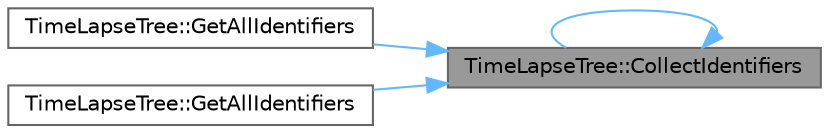 digraph "TimeLapseTree::CollectIdentifiers"
{
 // LATEX_PDF_SIZE
  bgcolor="transparent";
  edge [fontname=Helvetica,fontsize=10,labelfontname=Helvetica,labelfontsize=10];
  node [fontname=Helvetica,fontsize=10,shape=box,height=0.2,width=0.4];
  rankdir="RL";
  Node1 [id="Node000001",label="TimeLapseTree::CollectIdentifiers",height=0.2,width=0.4,color="gray40", fillcolor="grey60", style="filled", fontcolor="black",tooltip=" "];
  Node1 -> Node1 [id="edge1_Node000001_Node000001",dir="back",color="steelblue1",style="solid",tooltip=" "];
  Node1 -> Node2 [id="edge2_Node000001_Node000002",dir="back",color="steelblue1",style="solid",tooltip=" "];
  Node2 [id="Node000002",label="TimeLapseTree::GetAllIdentifiers",height=0.2,width=0.4,color="grey40", fillcolor="white", style="filled",URL="$class_time_lapse_tree.html#afef3a7542003fdeb74743be5e86c840e",tooltip=" "];
  Node1 -> Node3 [id="edge3_Node000001_Node000003",dir="back",color="steelblue1",style="solid",tooltip=" "];
  Node3 [id="Node000003",label="TimeLapseTree::GetAllIdentifiers",height=0.2,width=0.4,color="grey40", fillcolor="white", style="filled",URL="$class_time_lapse_tree.html#ab3109521cacbbf19d314f7c911a4baef",tooltip=" "];
}
